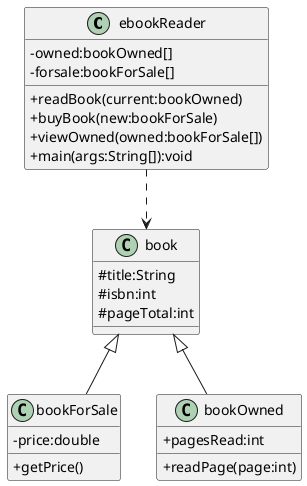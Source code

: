 @startuml

skinparam classAttributeIconSize 0
class ebookReader {
    -owned:bookOwned[]
    -forsale:bookForSale[]
    +readBook(current:bookOwned)
    +buyBook(new:bookForSale)
    +viewOwned(owned:bookForSale[])
    +main(args:String[]):void
}

class book{
    #title:String
    #isbn:int
    #pageTotal:int
}

class bookForSale{
    -price:double
    +getPrice()
}

class bookOwned{
    +pagesRead:int
    +readPage(page:int)


}
ebookReader ..> book
book <|-- bookForSale
book <|-- bookOwned

@enduml

